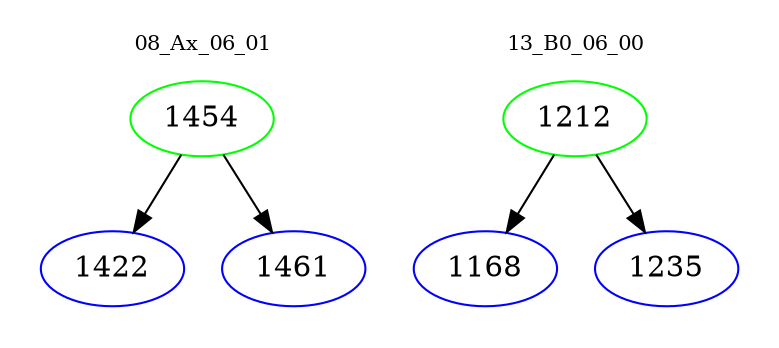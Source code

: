 digraph{
subgraph cluster_0 {
color = white
label = "08_Ax_06_01";
fontsize=10;
T0_1454 [label="1454", color="green"]
T0_1454 -> T0_1422 [color="black"]
T0_1422 [label="1422", color="blue"]
T0_1454 -> T0_1461 [color="black"]
T0_1461 [label="1461", color="blue"]
}
subgraph cluster_1 {
color = white
label = "13_B0_06_00";
fontsize=10;
T1_1212 [label="1212", color="green"]
T1_1212 -> T1_1168 [color="black"]
T1_1168 [label="1168", color="blue"]
T1_1212 -> T1_1235 [color="black"]
T1_1235 [label="1235", color="blue"]
}
}
